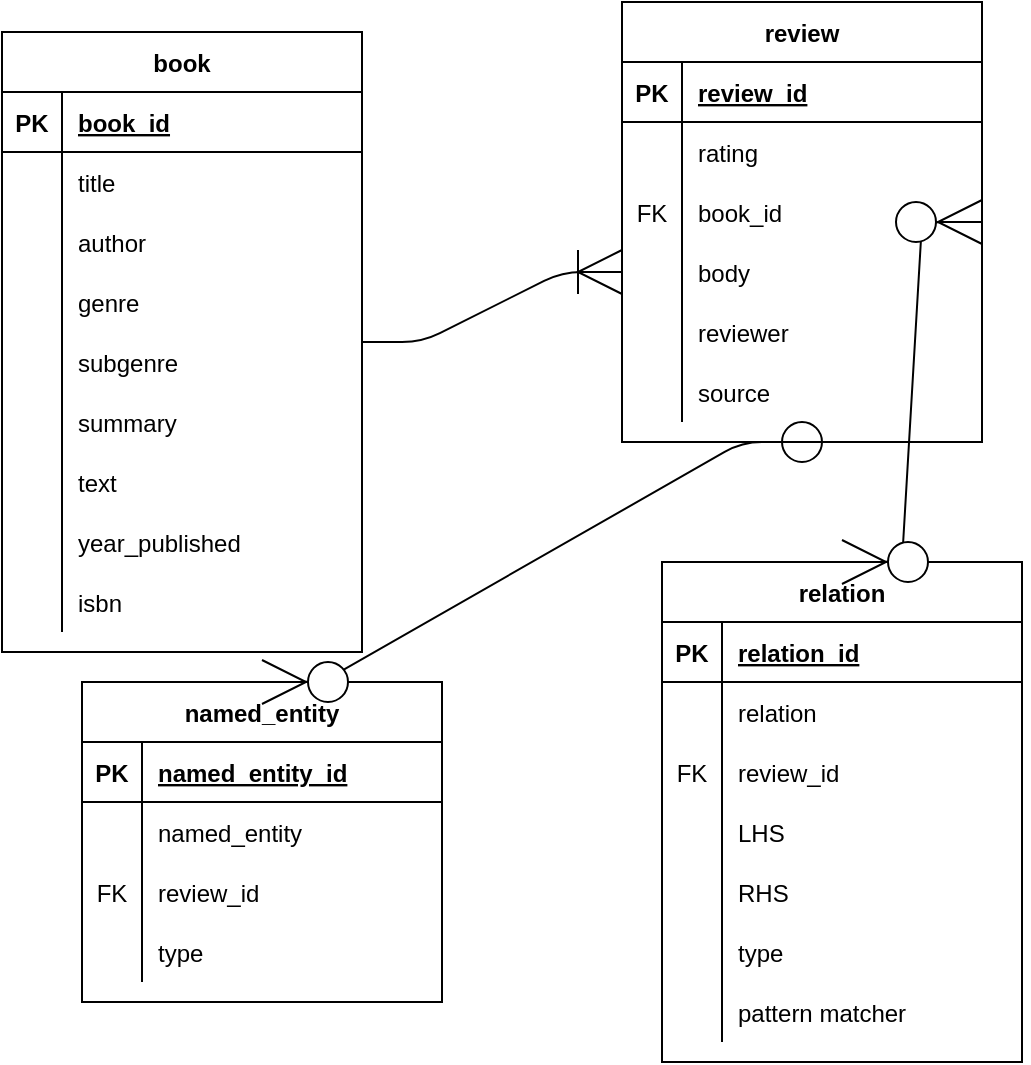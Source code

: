 <mxfile version="14.4.7" type="github">
  <diagram id="fbK2GwRk4LEuwhx-I1Jf" name="Page-1">
    <mxGraphModel dx="779" dy="538" grid="1" gridSize="10" guides="1" tooltips="1" connect="1" arrows="1" fold="1" page="1" pageScale="1" pageWidth="850" pageHeight="1100" math="0" shadow="0">
      <root>
        <mxCell id="VvQJ6g8RMtxhGM0xrztF-0" />
        <mxCell id="VvQJ6g8RMtxhGM0xrztF-1" parent="VvQJ6g8RMtxhGM0xrztF-0" />
        <mxCell id="63T5zMLXDl2bLYW26i59-0" value="book" style="shape=table;startSize=30;container=1;collapsible=1;childLayout=tableLayout;fixedRows=1;rowLines=0;fontStyle=1;align=center;resizeLast=1;" parent="VvQJ6g8RMtxhGM0xrztF-1" vertex="1">
          <mxGeometry x="140" y="35" width="180" height="310" as="geometry" />
        </mxCell>
        <mxCell id="63T5zMLXDl2bLYW26i59-1" value="" style="shape=partialRectangle;collapsible=0;dropTarget=0;pointerEvents=0;fillColor=none;top=0;left=0;bottom=1;right=0;points=[[0,0.5],[1,0.5]];portConstraint=eastwest;" parent="63T5zMLXDl2bLYW26i59-0" vertex="1">
          <mxGeometry y="30" width="180" height="30" as="geometry" />
        </mxCell>
        <mxCell id="63T5zMLXDl2bLYW26i59-2" value="PK" style="shape=partialRectangle;connectable=0;fillColor=none;top=0;left=0;bottom=0;right=0;fontStyle=1;overflow=hidden;" parent="63T5zMLXDl2bLYW26i59-1" vertex="1">
          <mxGeometry width="30" height="30" as="geometry" />
        </mxCell>
        <mxCell id="63T5zMLXDl2bLYW26i59-3" value="book_id" style="shape=partialRectangle;connectable=0;fillColor=none;top=0;left=0;bottom=0;right=0;align=left;spacingLeft=6;fontStyle=5;overflow=hidden;" parent="63T5zMLXDl2bLYW26i59-1" vertex="1">
          <mxGeometry x="30" width="150" height="30" as="geometry" />
        </mxCell>
        <mxCell id="63T5zMLXDl2bLYW26i59-4" value="" style="shape=partialRectangle;collapsible=0;dropTarget=0;pointerEvents=0;fillColor=none;top=0;left=0;bottom=0;right=0;points=[[0,0.5],[1,0.5]];portConstraint=eastwest;" parent="63T5zMLXDl2bLYW26i59-0" vertex="1">
          <mxGeometry y="60" width="180" height="30" as="geometry" />
        </mxCell>
        <mxCell id="63T5zMLXDl2bLYW26i59-5" value="" style="shape=partialRectangle;connectable=0;fillColor=none;top=0;left=0;bottom=0;right=0;editable=1;overflow=hidden;" parent="63T5zMLXDl2bLYW26i59-4" vertex="1">
          <mxGeometry width="30" height="30" as="geometry" />
        </mxCell>
        <mxCell id="63T5zMLXDl2bLYW26i59-6" value="title" style="shape=partialRectangle;connectable=0;fillColor=none;top=0;left=0;bottom=0;right=0;align=left;spacingLeft=6;overflow=hidden;" parent="63T5zMLXDl2bLYW26i59-4" vertex="1">
          <mxGeometry x="30" width="150" height="30" as="geometry" />
        </mxCell>
        <mxCell id="63T5zMLXDl2bLYW26i59-7" value="" style="shape=partialRectangle;collapsible=0;dropTarget=0;pointerEvents=0;fillColor=none;top=0;left=0;bottom=0;right=0;points=[[0,0.5],[1,0.5]];portConstraint=eastwest;" parent="63T5zMLXDl2bLYW26i59-0" vertex="1">
          <mxGeometry y="90" width="180" height="30" as="geometry" />
        </mxCell>
        <mxCell id="63T5zMLXDl2bLYW26i59-8" value="" style="shape=partialRectangle;connectable=0;fillColor=none;top=0;left=0;bottom=0;right=0;editable=1;overflow=hidden;" parent="63T5zMLXDl2bLYW26i59-7" vertex="1">
          <mxGeometry width="30" height="30" as="geometry" />
        </mxCell>
        <mxCell id="63T5zMLXDl2bLYW26i59-9" value="author" style="shape=partialRectangle;connectable=0;fillColor=none;top=0;left=0;bottom=0;right=0;align=left;spacingLeft=6;overflow=hidden;" parent="63T5zMLXDl2bLYW26i59-7" vertex="1">
          <mxGeometry x="30" width="150" height="30" as="geometry" />
        </mxCell>
        <mxCell id="63T5zMLXDl2bLYW26i59-10" value="" style="shape=partialRectangle;collapsible=0;dropTarget=0;pointerEvents=0;fillColor=none;top=0;left=0;bottom=0;right=0;points=[[0,0.5],[1,0.5]];portConstraint=eastwest;" parent="63T5zMLXDl2bLYW26i59-0" vertex="1">
          <mxGeometry y="120" width="180" height="30" as="geometry" />
        </mxCell>
        <mxCell id="63T5zMLXDl2bLYW26i59-11" value="" style="shape=partialRectangle;connectable=0;fillColor=none;top=0;left=0;bottom=0;right=0;editable=1;overflow=hidden;" parent="63T5zMLXDl2bLYW26i59-10" vertex="1">
          <mxGeometry width="30" height="30" as="geometry" />
        </mxCell>
        <mxCell id="63T5zMLXDl2bLYW26i59-12" value="genre" style="shape=partialRectangle;connectable=0;fillColor=none;top=0;left=0;bottom=0;right=0;align=left;spacingLeft=6;overflow=hidden;" parent="63T5zMLXDl2bLYW26i59-10" vertex="1">
          <mxGeometry x="30" width="150" height="30" as="geometry" />
        </mxCell>
        <mxCell id="63T5zMLXDl2bLYW26i59-87" value="" style="shape=partialRectangle;collapsible=0;dropTarget=0;pointerEvents=0;fillColor=none;top=0;left=0;bottom=0;right=0;points=[[0,0.5],[1,0.5]];portConstraint=eastwest;" parent="63T5zMLXDl2bLYW26i59-0" vertex="1">
          <mxGeometry y="150" width="180" height="30" as="geometry" />
        </mxCell>
        <mxCell id="63T5zMLXDl2bLYW26i59-88" value="" style="shape=partialRectangle;connectable=0;fillColor=none;top=0;left=0;bottom=0;right=0;editable=1;overflow=hidden;" parent="63T5zMLXDl2bLYW26i59-87" vertex="1">
          <mxGeometry width="30" height="30" as="geometry" />
        </mxCell>
        <mxCell id="63T5zMLXDl2bLYW26i59-89" value="subgenre" style="shape=partialRectangle;connectable=0;fillColor=none;top=0;left=0;bottom=0;right=0;align=left;spacingLeft=6;overflow=hidden;" parent="63T5zMLXDl2bLYW26i59-87" vertex="1">
          <mxGeometry x="30" width="150" height="30" as="geometry" />
        </mxCell>
        <mxCell id="63T5zMLXDl2bLYW26i59-78" value="" style="shape=partialRectangle;collapsible=0;dropTarget=0;pointerEvents=0;fillColor=none;top=0;left=0;bottom=0;right=0;points=[[0,0.5],[1,0.5]];portConstraint=eastwest;" parent="63T5zMLXDl2bLYW26i59-0" vertex="1">
          <mxGeometry y="180" width="180" height="30" as="geometry" />
        </mxCell>
        <mxCell id="63T5zMLXDl2bLYW26i59-79" value="" style="shape=partialRectangle;connectable=0;fillColor=none;top=0;left=0;bottom=0;right=0;editable=1;overflow=hidden;" parent="63T5zMLXDl2bLYW26i59-78" vertex="1">
          <mxGeometry width="30" height="30" as="geometry" />
        </mxCell>
        <mxCell id="63T5zMLXDl2bLYW26i59-80" value="summary" style="shape=partialRectangle;connectable=0;fillColor=none;top=0;left=0;bottom=0;right=0;align=left;spacingLeft=6;overflow=hidden;" parent="63T5zMLXDl2bLYW26i59-78" vertex="1">
          <mxGeometry x="30" width="150" height="30" as="geometry" />
        </mxCell>
        <mxCell id="63T5zMLXDl2bLYW26i59-81" value="" style="shape=partialRectangle;collapsible=0;dropTarget=0;pointerEvents=0;fillColor=none;top=0;left=0;bottom=0;right=0;points=[[0,0.5],[1,0.5]];portConstraint=eastwest;" parent="63T5zMLXDl2bLYW26i59-0" vertex="1">
          <mxGeometry y="210" width="180" height="30" as="geometry" />
        </mxCell>
        <mxCell id="63T5zMLXDl2bLYW26i59-82" value="" style="shape=partialRectangle;connectable=0;fillColor=none;top=0;left=0;bottom=0;right=0;editable=1;overflow=hidden;" parent="63T5zMLXDl2bLYW26i59-81" vertex="1">
          <mxGeometry width="30" height="30" as="geometry" />
        </mxCell>
        <mxCell id="63T5zMLXDl2bLYW26i59-83" value="text" style="shape=partialRectangle;connectable=0;fillColor=none;top=0;left=0;bottom=0;right=0;align=left;spacingLeft=6;overflow=hidden;" parent="63T5zMLXDl2bLYW26i59-81" vertex="1">
          <mxGeometry x="30" width="150" height="30" as="geometry" />
        </mxCell>
        <mxCell id="63T5zMLXDl2bLYW26i59-84" value="" style="shape=partialRectangle;collapsible=0;dropTarget=0;pointerEvents=0;fillColor=none;top=0;left=0;bottom=0;right=0;points=[[0,0.5],[1,0.5]];portConstraint=eastwest;" parent="63T5zMLXDl2bLYW26i59-0" vertex="1">
          <mxGeometry y="240" width="180" height="30" as="geometry" />
        </mxCell>
        <mxCell id="63T5zMLXDl2bLYW26i59-85" value="" style="shape=partialRectangle;connectable=0;fillColor=none;top=0;left=0;bottom=0;right=0;editable=1;overflow=hidden;" parent="63T5zMLXDl2bLYW26i59-84" vertex="1">
          <mxGeometry width="30" height="30" as="geometry" />
        </mxCell>
        <mxCell id="63T5zMLXDl2bLYW26i59-86" value="year_published" style="shape=partialRectangle;connectable=0;fillColor=none;top=0;left=0;bottom=0;right=0;align=left;spacingLeft=6;overflow=hidden;" parent="63T5zMLXDl2bLYW26i59-84" vertex="1">
          <mxGeometry x="30" width="150" height="30" as="geometry" />
        </mxCell>
        <mxCell id="iY5eI1VL3t3KOydLJUv7-0" value="" style="shape=partialRectangle;collapsible=0;dropTarget=0;pointerEvents=0;fillColor=none;top=0;left=0;bottom=0;right=0;points=[[0,0.5],[1,0.5]];portConstraint=eastwest;" vertex="1" parent="63T5zMLXDl2bLYW26i59-0">
          <mxGeometry y="270" width="180" height="30" as="geometry" />
        </mxCell>
        <mxCell id="iY5eI1VL3t3KOydLJUv7-1" value="" style="shape=partialRectangle;connectable=0;fillColor=none;top=0;left=0;bottom=0;right=0;editable=1;overflow=hidden;" vertex="1" parent="iY5eI1VL3t3KOydLJUv7-0">
          <mxGeometry width="30" height="30" as="geometry" />
        </mxCell>
        <mxCell id="iY5eI1VL3t3KOydLJUv7-2" value="isbn" style="shape=partialRectangle;connectable=0;fillColor=none;top=0;left=0;bottom=0;right=0;align=left;spacingLeft=6;overflow=hidden;" vertex="1" parent="iY5eI1VL3t3KOydLJUv7-0">
          <mxGeometry x="30" width="150" height="30" as="geometry" />
        </mxCell>
        <mxCell id="63T5zMLXDl2bLYW26i59-13" value="relation" style="shape=table;startSize=30;container=1;collapsible=1;childLayout=tableLayout;fixedRows=1;rowLines=0;fontStyle=1;align=center;resizeLast=1;" parent="VvQJ6g8RMtxhGM0xrztF-1" vertex="1">
          <mxGeometry x="470" y="300" width="180" height="250" as="geometry" />
        </mxCell>
        <mxCell id="63T5zMLXDl2bLYW26i59-14" value="" style="shape=partialRectangle;collapsible=0;dropTarget=0;pointerEvents=0;fillColor=none;top=0;left=0;bottom=1;right=0;points=[[0,0.5],[1,0.5]];portConstraint=eastwest;" parent="63T5zMLXDl2bLYW26i59-13" vertex="1">
          <mxGeometry y="30" width="180" height="30" as="geometry" />
        </mxCell>
        <mxCell id="63T5zMLXDl2bLYW26i59-15" value="PK" style="shape=partialRectangle;connectable=0;fillColor=none;top=0;left=0;bottom=0;right=0;fontStyle=1;overflow=hidden;" parent="63T5zMLXDl2bLYW26i59-14" vertex="1">
          <mxGeometry width="30" height="30" as="geometry" />
        </mxCell>
        <mxCell id="63T5zMLXDl2bLYW26i59-16" value="relation_id" style="shape=partialRectangle;connectable=0;fillColor=none;top=0;left=0;bottom=0;right=0;align=left;spacingLeft=6;fontStyle=5;overflow=hidden;" parent="63T5zMLXDl2bLYW26i59-14" vertex="1">
          <mxGeometry x="30" width="150" height="30" as="geometry" />
        </mxCell>
        <mxCell id="63T5zMLXDl2bLYW26i59-17" value="" style="shape=partialRectangle;collapsible=0;dropTarget=0;pointerEvents=0;fillColor=none;top=0;left=0;bottom=0;right=0;points=[[0,0.5],[1,0.5]];portConstraint=eastwest;" parent="63T5zMLXDl2bLYW26i59-13" vertex="1">
          <mxGeometry y="60" width="180" height="30" as="geometry" />
        </mxCell>
        <mxCell id="63T5zMLXDl2bLYW26i59-18" value="" style="shape=partialRectangle;connectable=0;fillColor=none;top=0;left=0;bottom=0;right=0;editable=1;overflow=hidden;" parent="63T5zMLXDl2bLYW26i59-17" vertex="1">
          <mxGeometry width="30" height="30" as="geometry" />
        </mxCell>
        <mxCell id="63T5zMLXDl2bLYW26i59-19" value="relation" style="shape=partialRectangle;connectable=0;fillColor=none;top=0;left=0;bottom=0;right=0;align=left;spacingLeft=6;overflow=hidden;" parent="63T5zMLXDl2bLYW26i59-17" vertex="1">
          <mxGeometry x="30" width="150" height="30" as="geometry" />
        </mxCell>
        <mxCell id="63T5zMLXDl2bLYW26i59-106" value="" style="shape=partialRectangle;collapsible=0;dropTarget=0;pointerEvents=0;fillColor=none;top=0;left=0;bottom=0;right=0;points=[[0,0.5],[1,0.5]];portConstraint=eastwest;" parent="63T5zMLXDl2bLYW26i59-13" vertex="1">
          <mxGeometry y="90" width="180" height="30" as="geometry" />
        </mxCell>
        <mxCell id="63T5zMLXDl2bLYW26i59-107" value="FK" style="shape=partialRectangle;connectable=0;fillColor=none;top=0;left=0;bottom=0;right=0;editable=1;overflow=hidden;" parent="63T5zMLXDl2bLYW26i59-106" vertex="1">
          <mxGeometry width="30" height="30" as="geometry" />
        </mxCell>
        <mxCell id="63T5zMLXDl2bLYW26i59-108" value="review_id" style="shape=partialRectangle;connectable=0;fillColor=none;top=0;left=0;bottom=0;right=0;align=left;spacingLeft=6;overflow=hidden;" parent="63T5zMLXDl2bLYW26i59-106" vertex="1">
          <mxGeometry x="30" width="150" height="30" as="geometry" />
        </mxCell>
        <mxCell id="63T5zMLXDl2bLYW26i59-93" value="" style="shape=partialRectangle;collapsible=0;dropTarget=0;pointerEvents=0;fillColor=none;top=0;left=0;bottom=0;right=0;points=[[0,0.5],[1,0.5]];portConstraint=eastwest;" parent="63T5zMLXDl2bLYW26i59-13" vertex="1">
          <mxGeometry y="120" width="180" height="30" as="geometry" />
        </mxCell>
        <mxCell id="63T5zMLXDl2bLYW26i59-94" value="" style="shape=partialRectangle;connectable=0;fillColor=none;top=0;left=0;bottom=0;right=0;editable=1;overflow=hidden;" parent="63T5zMLXDl2bLYW26i59-93" vertex="1">
          <mxGeometry width="30" height="30" as="geometry" />
        </mxCell>
        <mxCell id="63T5zMLXDl2bLYW26i59-95" value="LHS" style="shape=partialRectangle;connectable=0;fillColor=none;top=0;left=0;bottom=0;right=0;align=left;spacingLeft=6;overflow=hidden;" parent="63T5zMLXDl2bLYW26i59-93" vertex="1">
          <mxGeometry x="30" width="150" height="30" as="geometry" />
        </mxCell>
        <mxCell id="63T5zMLXDl2bLYW26i59-96" value="" style="shape=partialRectangle;collapsible=0;dropTarget=0;pointerEvents=0;fillColor=none;top=0;left=0;bottom=0;right=0;points=[[0,0.5],[1,0.5]];portConstraint=eastwest;" parent="63T5zMLXDl2bLYW26i59-13" vertex="1">
          <mxGeometry y="150" width="180" height="30" as="geometry" />
        </mxCell>
        <mxCell id="63T5zMLXDl2bLYW26i59-97" value="" style="shape=partialRectangle;connectable=0;fillColor=none;top=0;left=0;bottom=0;right=0;editable=1;overflow=hidden;" parent="63T5zMLXDl2bLYW26i59-96" vertex="1">
          <mxGeometry width="30" height="30" as="geometry" />
        </mxCell>
        <mxCell id="63T5zMLXDl2bLYW26i59-98" value="RHS" style="shape=partialRectangle;connectable=0;fillColor=none;top=0;left=0;bottom=0;right=0;align=left;spacingLeft=6;overflow=hidden;" parent="63T5zMLXDl2bLYW26i59-96" vertex="1">
          <mxGeometry x="30" width="150" height="30" as="geometry" />
        </mxCell>
        <mxCell id="63T5zMLXDl2bLYW26i59-20" value="" style="shape=partialRectangle;collapsible=0;dropTarget=0;pointerEvents=0;fillColor=none;top=0;left=0;bottom=0;right=0;points=[[0,0.5],[1,0.5]];portConstraint=eastwest;" parent="63T5zMLXDl2bLYW26i59-13" vertex="1">
          <mxGeometry y="180" width="180" height="30" as="geometry" />
        </mxCell>
        <mxCell id="63T5zMLXDl2bLYW26i59-21" value="" style="shape=partialRectangle;connectable=0;fillColor=none;top=0;left=0;bottom=0;right=0;editable=1;overflow=hidden;" parent="63T5zMLXDl2bLYW26i59-20" vertex="1">
          <mxGeometry width="30" height="30" as="geometry" />
        </mxCell>
        <mxCell id="63T5zMLXDl2bLYW26i59-22" value="type" style="shape=partialRectangle;connectable=0;fillColor=none;top=0;left=0;bottom=0;right=0;align=left;spacingLeft=6;overflow=hidden;" parent="63T5zMLXDl2bLYW26i59-20" vertex="1">
          <mxGeometry x="30" width="150" height="30" as="geometry" />
        </mxCell>
        <mxCell id="63T5zMLXDl2bLYW26i59-23" value="" style="shape=partialRectangle;collapsible=0;dropTarget=0;pointerEvents=0;fillColor=none;top=0;left=0;bottom=0;right=0;points=[[0,0.5],[1,0.5]];portConstraint=eastwest;" parent="63T5zMLXDl2bLYW26i59-13" vertex="1">
          <mxGeometry y="210" width="180" height="30" as="geometry" />
        </mxCell>
        <mxCell id="63T5zMLXDl2bLYW26i59-24" value="" style="shape=partialRectangle;connectable=0;fillColor=none;top=0;left=0;bottom=0;right=0;editable=1;overflow=hidden;" parent="63T5zMLXDl2bLYW26i59-23" vertex="1">
          <mxGeometry width="30" height="30" as="geometry" />
        </mxCell>
        <mxCell id="63T5zMLXDl2bLYW26i59-25" value="pattern matcher" style="shape=partialRectangle;connectable=0;fillColor=none;top=0;left=0;bottom=0;right=0;align=left;spacingLeft=6;overflow=hidden;" parent="63T5zMLXDl2bLYW26i59-23" vertex="1">
          <mxGeometry x="30" width="150" height="30" as="geometry" />
        </mxCell>
        <mxCell id="63T5zMLXDl2bLYW26i59-26" value="named_entity" style="shape=table;startSize=30;container=1;collapsible=1;childLayout=tableLayout;fixedRows=1;rowLines=0;fontStyle=1;align=center;resizeLast=1;" parent="VvQJ6g8RMtxhGM0xrztF-1" vertex="1">
          <mxGeometry x="180" y="360" width="180" height="160" as="geometry" />
        </mxCell>
        <mxCell id="63T5zMLXDl2bLYW26i59-27" value="" style="shape=partialRectangle;collapsible=0;dropTarget=0;pointerEvents=0;fillColor=none;top=0;left=0;bottom=1;right=0;points=[[0,0.5],[1,0.5]];portConstraint=eastwest;" parent="63T5zMLXDl2bLYW26i59-26" vertex="1">
          <mxGeometry y="30" width="180" height="30" as="geometry" />
        </mxCell>
        <mxCell id="63T5zMLXDl2bLYW26i59-28" value="PK" style="shape=partialRectangle;connectable=0;fillColor=none;top=0;left=0;bottom=0;right=0;fontStyle=1;overflow=hidden;" parent="63T5zMLXDl2bLYW26i59-27" vertex="1">
          <mxGeometry width="30" height="30" as="geometry" />
        </mxCell>
        <mxCell id="63T5zMLXDl2bLYW26i59-29" value="named_entity_id" style="shape=partialRectangle;connectable=0;fillColor=none;top=0;left=0;bottom=0;right=0;align=left;spacingLeft=6;fontStyle=5;overflow=hidden;" parent="63T5zMLXDl2bLYW26i59-27" vertex="1">
          <mxGeometry x="30" width="150" height="30" as="geometry" />
        </mxCell>
        <mxCell id="63T5zMLXDl2bLYW26i59-30" value="" style="shape=partialRectangle;collapsible=0;dropTarget=0;pointerEvents=0;fillColor=none;top=0;left=0;bottom=0;right=0;points=[[0,0.5],[1,0.5]];portConstraint=eastwest;" parent="63T5zMLXDl2bLYW26i59-26" vertex="1">
          <mxGeometry y="60" width="180" height="30" as="geometry" />
        </mxCell>
        <mxCell id="63T5zMLXDl2bLYW26i59-31" value="" style="shape=partialRectangle;connectable=0;fillColor=none;top=0;left=0;bottom=0;right=0;editable=1;overflow=hidden;" parent="63T5zMLXDl2bLYW26i59-30" vertex="1">
          <mxGeometry width="30" height="30" as="geometry" />
        </mxCell>
        <mxCell id="63T5zMLXDl2bLYW26i59-32" value="named_entity" style="shape=partialRectangle;connectable=0;fillColor=none;top=0;left=0;bottom=0;right=0;align=left;spacingLeft=6;overflow=hidden;" parent="63T5zMLXDl2bLYW26i59-30" vertex="1">
          <mxGeometry x="30" width="150" height="30" as="geometry" />
        </mxCell>
        <mxCell id="63T5zMLXDl2bLYW26i59-33" value="" style="shape=partialRectangle;collapsible=0;dropTarget=0;pointerEvents=0;fillColor=none;top=0;left=0;bottom=0;right=0;points=[[0,0.5],[1,0.5]];portConstraint=eastwest;" parent="63T5zMLXDl2bLYW26i59-26" vertex="1">
          <mxGeometry y="90" width="180" height="30" as="geometry" />
        </mxCell>
        <mxCell id="63T5zMLXDl2bLYW26i59-34" value="FK" style="shape=partialRectangle;connectable=0;fillColor=none;top=0;left=0;bottom=0;right=0;editable=1;overflow=hidden;" parent="63T5zMLXDl2bLYW26i59-33" vertex="1">
          <mxGeometry width="30" height="30" as="geometry" />
        </mxCell>
        <mxCell id="63T5zMLXDl2bLYW26i59-35" value="review_id" style="shape=partialRectangle;connectable=0;fillColor=none;top=0;left=0;bottom=0;right=0;align=left;spacingLeft=6;overflow=hidden;" parent="63T5zMLXDl2bLYW26i59-33" vertex="1">
          <mxGeometry x="30" width="150" height="30" as="geometry" />
        </mxCell>
        <mxCell id="63T5zMLXDl2bLYW26i59-36" value="" style="shape=partialRectangle;collapsible=0;dropTarget=0;pointerEvents=0;fillColor=none;top=0;left=0;bottom=0;right=0;points=[[0,0.5],[1,0.5]];portConstraint=eastwest;" parent="63T5zMLXDl2bLYW26i59-26" vertex="1">
          <mxGeometry y="120" width="180" height="30" as="geometry" />
        </mxCell>
        <mxCell id="63T5zMLXDl2bLYW26i59-37" value="" style="shape=partialRectangle;connectable=0;fillColor=none;top=0;left=0;bottom=0;right=0;editable=1;overflow=hidden;" parent="63T5zMLXDl2bLYW26i59-36" vertex="1">
          <mxGeometry width="30" height="30" as="geometry" />
        </mxCell>
        <mxCell id="63T5zMLXDl2bLYW26i59-38" value="type" style="shape=partialRectangle;connectable=0;fillColor=none;top=0;left=0;bottom=0;right=0;align=left;spacingLeft=6;overflow=hidden;" parent="63T5zMLXDl2bLYW26i59-36" vertex="1">
          <mxGeometry x="30" width="150" height="30" as="geometry" />
        </mxCell>
        <mxCell id="63T5zMLXDl2bLYW26i59-39" value="review" style="shape=table;startSize=30;container=1;collapsible=1;childLayout=tableLayout;fixedRows=1;rowLines=0;fontStyle=1;align=center;resizeLast=1;strokeWidth=1;" parent="VvQJ6g8RMtxhGM0xrztF-1" vertex="1">
          <mxGeometry x="450" y="20" width="180" height="220" as="geometry" />
        </mxCell>
        <mxCell id="63T5zMLXDl2bLYW26i59-40" value="" style="shape=partialRectangle;collapsible=0;dropTarget=0;pointerEvents=0;fillColor=none;top=0;left=0;bottom=1;right=0;points=[[0,0.5],[1,0.5]];portConstraint=eastwest;" parent="63T5zMLXDl2bLYW26i59-39" vertex="1">
          <mxGeometry y="30" width="180" height="30" as="geometry" />
        </mxCell>
        <mxCell id="63T5zMLXDl2bLYW26i59-41" value="PK" style="shape=partialRectangle;connectable=0;fillColor=none;top=0;left=0;bottom=0;right=0;fontStyle=1;overflow=hidden;" parent="63T5zMLXDl2bLYW26i59-40" vertex="1">
          <mxGeometry width="30" height="30" as="geometry" />
        </mxCell>
        <mxCell id="63T5zMLXDl2bLYW26i59-42" value="review_id" style="shape=partialRectangle;connectable=0;fillColor=none;top=0;left=0;bottom=0;right=0;align=left;spacingLeft=6;fontStyle=5;overflow=hidden;" parent="63T5zMLXDl2bLYW26i59-40" vertex="1">
          <mxGeometry x="30" width="150" height="30" as="geometry" />
        </mxCell>
        <mxCell id="63T5zMLXDl2bLYW26i59-43" value="" style="shape=partialRectangle;collapsible=0;dropTarget=0;pointerEvents=0;fillColor=none;top=0;left=0;bottom=0;right=0;points=[[0,0.5],[1,0.5]];portConstraint=eastwest;" parent="63T5zMLXDl2bLYW26i59-39" vertex="1">
          <mxGeometry y="60" width="180" height="30" as="geometry" />
        </mxCell>
        <mxCell id="63T5zMLXDl2bLYW26i59-44" value="" style="shape=partialRectangle;connectable=0;fillColor=none;top=0;left=0;bottom=0;right=0;editable=1;overflow=hidden;" parent="63T5zMLXDl2bLYW26i59-43" vertex="1">
          <mxGeometry width="30" height="30" as="geometry" />
        </mxCell>
        <mxCell id="63T5zMLXDl2bLYW26i59-45" value="rating" style="shape=partialRectangle;connectable=0;fillColor=none;top=0;left=0;bottom=0;right=0;align=left;spacingLeft=6;overflow=hidden;" parent="63T5zMLXDl2bLYW26i59-43" vertex="1">
          <mxGeometry x="30" width="150" height="30" as="geometry" />
        </mxCell>
        <mxCell id="63T5zMLXDl2bLYW26i59-100" value="" style="shape=partialRectangle;collapsible=0;dropTarget=0;pointerEvents=0;fillColor=none;top=0;left=0;bottom=0;right=0;points=[[0,0.5],[1,0.5]];portConstraint=eastwest;" parent="63T5zMLXDl2bLYW26i59-39" vertex="1">
          <mxGeometry y="90" width="180" height="30" as="geometry" />
        </mxCell>
        <mxCell id="63T5zMLXDl2bLYW26i59-101" value="FK" style="shape=partialRectangle;connectable=0;fillColor=none;top=0;left=0;bottom=0;right=0;editable=1;overflow=hidden;" parent="63T5zMLXDl2bLYW26i59-100" vertex="1">
          <mxGeometry width="30" height="30" as="geometry" />
        </mxCell>
        <mxCell id="63T5zMLXDl2bLYW26i59-102" value="book_id" style="shape=partialRectangle;connectable=0;fillColor=none;top=0;left=0;bottom=0;right=0;align=left;spacingLeft=6;overflow=hidden;" parent="63T5zMLXDl2bLYW26i59-100" vertex="1">
          <mxGeometry x="30" width="150" height="30" as="geometry" />
        </mxCell>
        <mxCell id="63T5zMLXDl2bLYW26i59-46" value="" style="shape=partialRectangle;collapsible=0;dropTarget=0;pointerEvents=0;fillColor=none;top=0;left=0;bottom=0;right=0;points=[[0,0.5],[1,0.5]];portConstraint=eastwest;" parent="63T5zMLXDl2bLYW26i59-39" vertex="1">
          <mxGeometry y="120" width="180" height="30" as="geometry" />
        </mxCell>
        <mxCell id="63T5zMLXDl2bLYW26i59-47" value="" style="shape=partialRectangle;connectable=0;fillColor=none;top=0;left=0;bottom=0;right=0;editable=1;overflow=hidden;" parent="63T5zMLXDl2bLYW26i59-46" vertex="1">
          <mxGeometry width="30" height="30" as="geometry" />
        </mxCell>
        <mxCell id="63T5zMLXDl2bLYW26i59-48" value="body" style="shape=partialRectangle;connectable=0;fillColor=none;top=0;left=0;bottom=0;right=0;align=left;spacingLeft=6;overflow=hidden;" parent="63T5zMLXDl2bLYW26i59-46" vertex="1">
          <mxGeometry x="30" width="150" height="30" as="geometry" />
        </mxCell>
        <mxCell id="63T5zMLXDl2bLYW26i59-49" value="" style="shape=partialRectangle;collapsible=0;dropTarget=0;pointerEvents=0;fillColor=none;top=0;left=0;bottom=0;right=0;points=[[0,0.5],[1,0.5]];portConstraint=eastwest;" parent="63T5zMLXDl2bLYW26i59-39" vertex="1">
          <mxGeometry y="150" width="180" height="30" as="geometry" />
        </mxCell>
        <mxCell id="63T5zMLXDl2bLYW26i59-50" value="" style="shape=partialRectangle;connectable=0;fillColor=none;top=0;left=0;bottom=0;right=0;editable=1;overflow=hidden;" parent="63T5zMLXDl2bLYW26i59-49" vertex="1">
          <mxGeometry width="30" height="30" as="geometry" />
        </mxCell>
        <mxCell id="63T5zMLXDl2bLYW26i59-51" value="reviewer" style="shape=partialRectangle;connectable=0;fillColor=none;top=0;left=0;bottom=0;right=0;align=left;spacingLeft=6;overflow=hidden;" parent="63T5zMLXDl2bLYW26i59-49" vertex="1">
          <mxGeometry x="30" width="150" height="30" as="geometry" />
        </mxCell>
        <mxCell id="63T5zMLXDl2bLYW26i59-75" value="" style="shape=partialRectangle;collapsible=0;dropTarget=0;pointerEvents=0;fillColor=none;top=0;left=0;bottom=0;right=0;points=[[0,0.5],[1,0.5]];portConstraint=eastwest;" parent="63T5zMLXDl2bLYW26i59-39" vertex="1">
          <mxGeometry y="180" width="180" height="30" as="geometry" />
        </mxCell>
        <mxCell id="63T5zMLXDl2bLYW26i59-76" value="" style="shape=partialRectangle;connectable=0;fillColor=none;top=0;left=0;bottom=0;right=0;editable=1;overflow=hidden;" parent="63T5zMLXDl2bLYW26i59-75" vertex="1">
          <mxGeometry width="30" height="30" as="geometry" />
        </mxCell>
        <mxCell id="63T5zMLXDl2bLYW26i59-77" value="source" style="shape=partialRectangle;connectable=0;fillColor=none;top=0;left=0;bottom=0;right=0;align=left;spacingLeft=6;overflow=hidden;" parent="63T5zMLXDl2bLYW26i59-75" vertex="1">
          <mxGeometry x="30" width="150" height="30" as="geometry" />
        </mxCell>
        <mxCell id="63T5zMLXDl2bLYW26i59-90" value="" style="edgeStyle=entityRelationEdgeStyle;fontSize=12;html=1;endArrow=ERoneToMany;exitX=1;exitY=0.5;exitDx=0;exitDy=0;entryX=0;entryY=0.5;entryDx=0;entryDy=0;endSize=20;startSize=20;" parent="VvQJ6g8RMtxhGM0xrztF-1" source="63T5zMLXDl2bLYW26i59-0" target="63T5zMLXDl2bLYW26i59-46" edge="1">
          <mxGeometry width="100" height="100" relative="1" as="geometry">
            <mxPoint x="325" y="230" as="sourcePoint" />
            <mxPoint x="425" y="130" as="targetPoint" />
          </mxGeometry>
        </mxCell>
        <mxCell id="63T5zMLXDl2bLYW26i59-92" value="" style="edgeStyle=entityRelationEdgeStyle;fontSize=12;html=1;endArrow=ERzeroToMany;entryX=0.5;entryY=0;entryDx=0;entryDy=0;exitX=0.5;exitY=1;exitDx=0;exitDy=0;endSize=20;startSize=20;startArrow=oval;startFill=0;endFill=1;" parent="VvQJ6g8RMtxhGM0xrztF-1" source="63T5zMLXDl2bLYW26i59-39" target="63T5zMLXDl2bLYW26i59-26" edge="1">
          <mxGeometry width="100" height="100" relative="1" as="geometry">
            <mxPoint x="40" y="430" as="sourcePoint" />
            <mxPoint x="140" y="330" as="targetPoint" />
          </mxGeometry>
        </mxCell>
        <mxCell id="63T5zMLXDl2bLYW26i59-110" value="" style="edgeStyle=entityRelationEdgeStyle;fontSize=12;html=1;endArrow=ERzeroToMany;endFill=1;startArrow=ERzeroToMany;entryX=1;entryY=0.5;entryDx=0;entryDy=0;exitX=0.5;exitY=0;exitDx=0;exitDy=0;endSize=20;startSize=20;" parent="VvQJ6g8RMtxhGM0xrztF-1" source="63T5zMLXDl2bLYW26i59-13" target="63T5zMLXDl2bLYW26i59-39" edge="1">
          <mxGeometry width="100" height="100" relative="1" as="geometry">
            <mxPoint x="350" y="320" as="sourcePoint" />
            <mxPoint x="450" y="220" as="targetPoint" />
          </mxGeometry>
        </mxCell>
      </root>
    </mxGraphModel>
  </diagram>
</mxfile>
